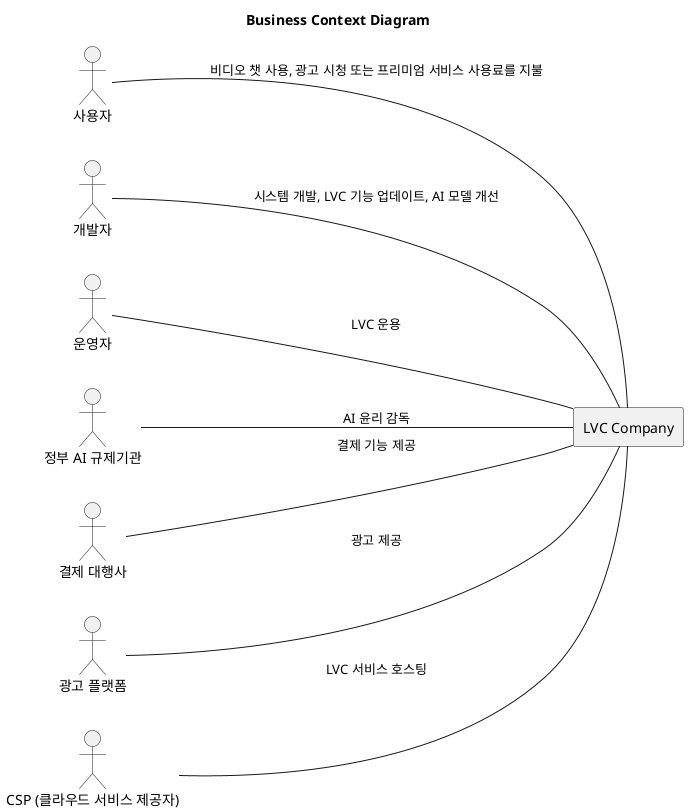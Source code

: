 @startuml BusinessContextDiagram
title Business Context Diagram

left to right direction

actor "사용자" as User
actor "개발자" as Developer
actor "운영자" as Operator
actor "정부 AI 규제기관" as Regulator
actor "결제 대행사" as PaymentProvider
actor "광고 플랫폼" as AdPlatform
actor "CSP (클라우드 서비스 제공자)" as CloudProvider

rectangle "LVC Company" {
}

User -- "LVC Company" : "비디오 챗 사용, 광고 시청 또는 프리미엄 서비스 사용료를 지불"
Regulator -- "LVC Company" : "AI 윤리 감독"
Developer -- "LVC Company" : "시스템 개발, LVC 기능 업데이트, AI 모델 개선"
Operator -- "LVC Company" : "LVC 운용"
AdPlatform -- "LVC Company" : "광고 제공"
PaymentProvider -- "LVC Company" : "결제 기능 제공"
CloudProvider -- "LVC Company" : "LVC 서비스 호스팅"

@enduml
